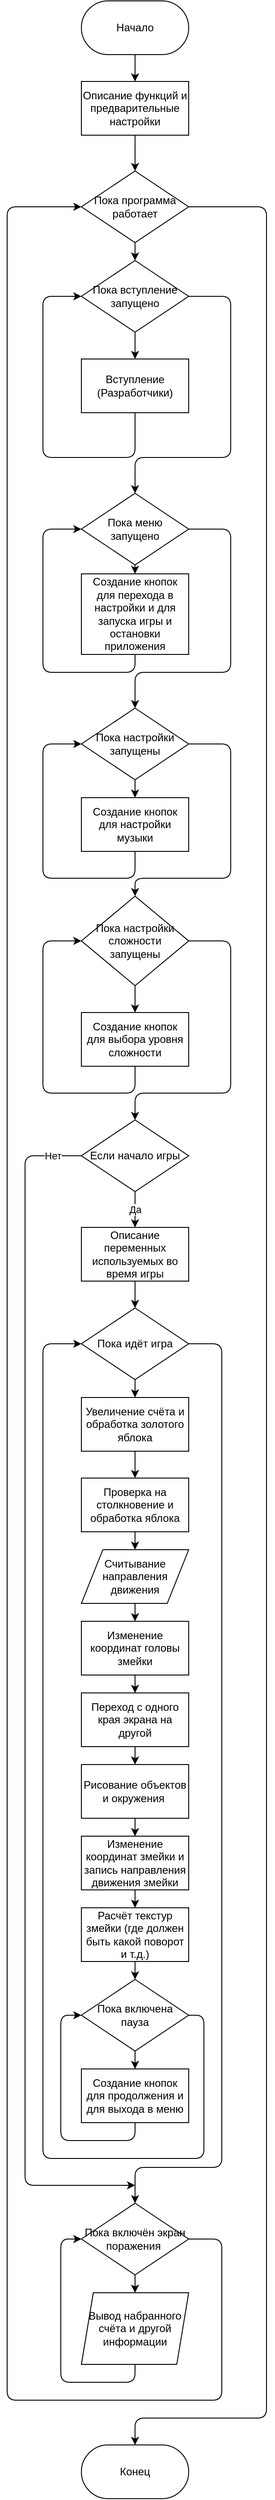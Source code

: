 <mxfile version="12.4.3" type="google" pages="1"><diagram id="optdZmY-yKb_o4cTONZB" name="Page-1"><mxGraphModel dx="1088" dy="519" grid="1" gridSize="10" guides="1" tooltips="1" connect="1" arrows="1" fold="1" page="1" pageScale="1" pageWidth="827" pageHeight="1169" math="0" shadow="0"><root><mxCell id="0"/><mxCell id="1" parent="0"/><mxCell id="2xiX6yJIwB__PZsPkLtc-1" value="Начало" style="rounded=1;whiteSpace=wrap;html=1;arcSize=50;" vertex="1" parent="1"><mxGeometry x="353" y="110" width="120" height="60" as="geometry"/></mxCell><mxCell id="2xiX6yJIwB__PZsPkLtc-2" value="Конец" style="rounded=1;whiteSpace=wrap;html=1;arcSize=50;" vertex="1" parent="1"><mxGeometry x="353" y="2840" width="120" height="60" as="geometry"/></mxCell><mxCell id="2xiX6yJIwB__PZsPkLtc-3" value="Описание функций и предварительные настройки" style="rounded=0;whiteSpace=wrap;html=1;" vertex="1" parent="1"><mxGeometry x="353" y="200" width="120" height="60" as="geometry"/></mxCell><mxCell id="2xiX6yJIwB__PZsPkLtc-4" value="" style="endArrow=classic;html=1;entryX=0.5;entryY=0;entryDx=0;entryDy=0;exitX=0.5;exitY=1;exitDx=0;exitDy=0;" edge="1" parent="1" source="2xiX6yJIwB__PZsPkLtc-1" target="2xiX6yJIwB__PZsPkLtc-3"><mxGeometry width="50" height="50" relative="1" as="geometry"><mxPoint x="190" y="260" as="sourcePoint"/><mxPoint x="240" y="210" as="targetPoint"/></mxGeometry></mxCell><mxCell id="2xiX6yJIwB__PZsPkLtc-5" value="Пока программа работает" style="rhombus;whiteSpace=wrap;html=1;" vertex="1" parent="1"><mxGeometry x="353" y="300" width="120" height="80" as="geometry"/></mxCell><mxCell id="2xiX6yJIwB__PZsPkLtc-6" value="" style="endArrow=classic;html=1;entryX=0.5;entryY=0;entryDx=0;entryDy=0;exitX=0.5;exitY=1;exitDx=0;exitDy=0;" edge="1" parent="1" source="2xiX6yJIwB__PZsPkLtc-3" target="2xiX6yJIwB__PZsPkLtc-5"><mxGeometry width="50" height="50" relative="1" as="geometry"><mxPoint x="510" y="280" as="sourcePoint"/><mxPoint x="320" y="290" as="targetPoint"/></mxGeometry></mxCell><mxCell id="2xiX6yJIwB__PZsPkLtc-7" value="" style="endArrow=classic;html=1;exitX=0.5;exitY=1;exitDx=0;exitDy=0;entryX=0.5;entryY=0;entryDx=0;entryDy=0;" edge="1" parent="1" source="2xiX6yJIwB__PZsPkLtc-10" target="2xiX6yJIwB__PZsPkLtc-9"><mxGeometry width="50" height="50" relative="1" as="geometry"><mxPoint x="423" y="270" as="sourcePoint"/><mxPoint x="413" y="410" as="targetPoint"/></mxGeometry></mxCell><mxCell id="2xiX6yJIwB__PZsPkLtc-8" value="" style="endArrow=classic;html=1;exitX=1;exitY=0.5;exitDx=0;exitDy=0;entryX=0.5;entryY=0;entryDx=0;entryDy=0;" edge="1" parent="1" source="2xiX6yJIwB__PZsPkLtc-5" target="2xiX6yJIwB__PZsPkLtc-2"><mxGeometry width="50" height="50" relative="1" as="geometry"><mxPoint x="473" y="340" as="sourcePoint"/><mxPoint x="413" y="2830" as="targetPoint"/><Array as="points"><mxPoint x="560" y="340"/><mxPoint x="560" y="2810"/><mxPoint x="413" y="2810"/></Array></mxGeometry></mxCell><mxCell id="2xiX6yJIwB__PZsPkLtc-9" value="Вступление (Разработчики)" style="rounded=0;whiteSpace=wrap;html=1;" vertex="1" parent="1"><mxGeometry x="353" y="510" width="120" height="60" as="geometry"/></mxCell><mxCell id="2xiX6yJIwB__PZsPkLtc-10" value="Пока вступление запущено" style="rhombus;whiteSpace=wrap;html=1;" vertex="1" parent="1"><mxGeometry x="353" y="400" width="120" height="80" as="geometry"/></mxCell><mxCell id="2xiX6yJIwB__PZsPkLtc-11" value="" style="endArrow=classic;html=1;exitX=0.5;exitY=1;exitDx=0;exitDy=0;entryX=0.5;entryY=0;entryDx=0;entryDy=0;" edge="1" parent="1" source="2xiX6yJIwB__PZsPkLtc-5" target="2xiX6yJIwB__PZsPkLtc-10"><mxGeometry width="50" height="50" relative="1" as="geometry"><mxPoint x="413" y="380" as="sourcePoint"/><mxPoint x="413" y="450" as="targetPoint"/></mxGeometry></mxCell><mxCell id="2xiX6yJIwB__PZsPkLtc-12" value="Пока меню запущено" style="rhombus;whiteSpace=wrap;html=1;" vertex="1" parent="1"><mxGeometry x="353" y="660" width="120" height="80" as="geometry"/></mxCell><mxCell id="2xiX6yJIwB__PZsPkLtc-13" value="" style="endArrow=classic;html=1;exitX=0.5;exitY=1;exitDx=0;exitDy=0;entryX=0;entryY=0.5;entryDx=0;entryDy=0;" edge="1" parent="1" source="2xiX6yJIwB__PZsPkLtc-9" target="2xiX6yJIwB__PZsPkLtc-10"><mxGeometry width="50" height="50" relative="1" as="geometry"><mxPoint x="250" y="600" as="sourcePoint"/><mxPoint x="350" y="440" as="targetPoint"/><Array as="points"><mxPoint x="413" y="620"/><mxPoint x="310" y="620"/><mxPoint x="310" y="440"/></Array></mxGeometry></mxCell><mxCell id="2xiX6yJIwB__PZsPkLtc-14" value="" style="endArrow=classic;html=1;exitX=1;exitY=0.5;exitDx=0;exitDy=0;entryX=0.5;entryY=0;entryDx=0;entryDy=0;" edge="1" parent="1" source="2xiX6yJIwB__PZsPkLtc-10" target="2xiX6yJIwB__PZsPkLtc-12"><mxGeometry width="50" height="50" relative="1" as="geometry"><mxPoint x="190" y="640" as="sourcePoint"/><mxPoint x="240" y="590" as="targetPoint"/><Array as="points"><mxPoint x="520" y="440"/><mxPoint x="520" y="620"/><mxPoint x="413" y="620"/></Array></mxGeometry></mxCell><mxCell id="2xiX6yJIwB__PZsPkLtc-15" value="Создание кнопок для перехода в настройки и для запуска игры и остановки приложения" style="rounded=0;whiteSpace=wrap;html=1;" vertex="1" parent="1"><mxGeometry x="353" y="750" width="120" height="90" as="geometry"/></mxCell><mxCell id="2xiX6yJIwB__PZsPkLtc-16" value="" style="endArrow=classic;html=1;entryX=0.5;entryY=0;entryDx=0;entryDy=0;exitX=0.5;exitY=1;exitDx=0;exitDy=0;" edge="1" parent="1" source="2xiX6yJIwB__PZsPkLtc-12" target="2xiX6yJIwB__PZsPkLtc-15"><mxGeometry width="50" height="50" relative="1" as="geometry"><mxPoint x="180" y="810" as="sourcePoint"/><mxPoint x="230" y="760" as="targetPoint"/></mxGeometry></mxCell><mxCell id="2xiX6yJIwB__PZsPkLtc-17" value="" style="endArrow=classic;html=1;exitX=0.5;exitY=1;exitDx=0;exitDy=0;" edge="1" parent="1" source="2xiX6yJIwB__PZsPkLtc-15"><mxGeometry width="50" height="50" relative="1" as="geometry"><mxPoint x="280" y="900" as="sourcePoint"/><mxPoint x="353" y="700" as="targetPoint"/><Array as="points"><mxPoint x="413" y="860"/><mxPoint x="310" y="860"/><mxPoint x="310" y="700"/></Array></mxGeometry></mxCell><mxCell id="2xiX6yJIwB__PZsPkLtc-18" value="Пока настройки запущены" style="rhombus;whiteSpace=wrap;html=1;" vertex="1" parent="1"><mxGeometry x="353" y="900" width="120" height="80" as="geometry"/></mxCell><mxCell id="2xiX6yJIwB__PZsPkLtc-19" value="" style="endArrow=classic;html=1;entryX=0.5;entryY=0;entryDx=0;entryDy=0;" edge="1" parent="1" target="2xiX6yJIwB__PZsPkLtc-18"><mxGeometry width="50" height="50" relative="1" as="geometry"><mxPoint x="473" y="700" as="sourcePoint"/><mxPoint x="270" y="920" as="targetPoint"/><Array as="points"><mxPoint x="520" y="700"/><mxPoint x="520" y="860"/><mxPoint x="413" y="860"/></Array></mxGeometry></mxCell><mxCell id="2xiX6yJIwB__PZsPkLtc-20" value="Создание кнопок для настройки музыки" style="rounded=0;whiteSpace=wrap;html=1;" vertex="1" parent="1"><mxGeometry x="353" y="1000" width="120" height="60" as="geometry"/></mxCell><mxCell id="2xiX6yJIwB__PZsPkLtc-21" value="" style="endArrow=classic;html=1;entryX=0.5;entryY=0;entryDx=0;entryDy=0;exitX=0.5;exitY=1;exitDx=0;exitDy=0;" edge="1" parent="1" source="2xiX6yJIwB__PZsPkLtc-18" target="2xiX6yJIwB__PZsPkLtc-20"><mxGeometry width="50" height="50" relative="1" as="geometry"><mxPoint x="230" y="1030" as="sourcePoint"/><mxPoint x="280" y="980" as="targetPoint"/></mxGeometry></mxCell><mxCell id="2xiX6yJIwB__PZsPkLtc-22" value="" style="endArrow=classic;html=1;entryX=0;entryY=0.5;entryDx=0;entryDy=0;exitX=0.5;exitY=1;exitDx=0;exitDy=0;" edge="1" parent="1" source="2xiX6yJIwB__PZsPkLtc-20" target="2xiX6yJIwB__PZsPkLtc-18"><mxGeometry width="50" height="50" relative="1" as="geometry"><mxPoint x="280" y="1180" as="sourcePoint"/><mxPoint x="330" y="1130" as="targetPoint"/><Array as="points"><mxPoint x="413" y="1090"/><mxPoint x="310" y="1090"/><mxPoint x="310" y="940"/></Array></mxGeometry></mxCell><mxCell id="2xiX6yJIwB__PZsPkLtc-23" value="" style="endArrow=classic;html=1;exitX=1;exitY=0.5;exitDx=0;exitDy=0;entryX=0.5;entryY=0;entryDx=0;entryDy=0;" edge="1" parent="1" source="2xiX6yJIwB__PZsPkLtc-18" target="2xiX6yJIwB__PZsPkLtc-24"><mxGeometry width="50" height="50" relative="1" as="geometry"><mxPoint x="510" y="1220" as="sourcePoint"/><mxPoint x="550" y="1050" as="targetPoint"/><Array as="points"><mxPoint x="520" y="940"/><mxPoint x="520" y="1090"/><mxPoint x="413" y="1090"/></Array></mxGeometry></mxCell><mxCell id="2xiX6yJIwB__PZsPkLtc-24" value="Пока настройки сложности запущены" style="rhombus;whiteSpace=wrap;html=1;" vertex="1" parent="1"><mxGeometry x="353" y="1110" width="120" height="100" as="geometry"/></mxCell><mxCell id="2xiX6yJIwB__PZsPkLtc-25" value="Создание кнопок для выбора уровня сложности" style="rounded=0;whiteSpace=wrap;html=1;" vertex="1" parent="1"><mxGeometry x="353" y="1240" width="120" height="60" as="geometry"/></mxCell><mxCell id="2xiX6yJIwB__PZsPkLtc-26" value="" style="endArrow=classic;html=1;entryX=0.5;entryY=0;entryDx=0;entryDy=0;exitX=0.5;exitY=1;exitDx=0;exitDy=0;" edge="1" parent="1" source="2xiX6yJIwB__PZsPkLtc-24" target="2xiX6yJIwB__PZsPkLtc-25"><mxGeometry width="50" height="50" relative="1" as="geometry"><mxPoint x="290" y="1230" as="sourcePoint"/><mxPoint x="340" y="1180" as="targetPoint"/></mxGeometry></mxCell><mxCell id="2xiX6yJIwB__PZsPkLtc-27" value="" style="endArrow=classic;html=1;exitX=0.5;exitY=1;exitDx=0;exitDy=0;entryX=0;entryY=0.5;entryDx=0;entryDy=0;" edge="1" parent="1" source="2xiX6yJIwB__PZsPkLtc-25" target="2xiX6yJIwB__PZsPkLtc-24"><mxGeometry width="50" height="50" relative="1" as="geometry"><mxPoint x="290" y="1410" as="sourcePoint"/><mxPoint x="340" y="1360" as="targetPoint"/><Array as="points"><mxPoint x="413" y="1330"/><mxPoint x="310" y="1330"/><mxPoint x="310" y="1160"/></Array></mxGeometry></mxCell><mxCell id="2xiX6yJIwB__PZsPkLtc-28" value="" style="endArrow=classic;html=1;exitX=1;exitY=0.5;exitDx=0;exitDy=0;entryX=0.5;entryY=0;entryDx=0;entryDy=0;" edge="1" parent="1" source="2xiX6yJIwB__PZsPkLtc-24" target="2xiX6yJIwB__PZsPkLtc-29"><mxGeometry width="50" height="50" relative="1" as="geometry"><mxPoint x="470" y="1430" as="sourcePoint"/><mxPoint x="413" y="1350" as="targetPoint"/><Array as="points"><mxPoint x="520" y="1160"/><mxPoint x="520" y="1330"/><mxPoint x="413" y="1330"/></Array></mxGeometry></mxCell><mxCell id="2xiX6yJIwB__PZsPkLtc-29" value="Если начало игры" style="rhombus;whiteSpace=wrap;html=1;" vertex="1" parent="1"><mxGeometry x="353" y="1360" width="120" height="80" as="geometry"/></mxCell><mxCell id="2xiX6yJIwB__PZsPkLtc-30" value="Да" style="endArrow=classic;html=1;exitX=0.5;exitY=1;exitDx=0;exitDy=0;entryX=0.5;entryY=0;entryDx=0;entryDy=0;" edge="1" parent="1" source="2xiX6yJIwB__PZsPkLtc-29" target="2xiX6yJIwB__PZsPkLtc-31"><mxGeometry width="50" height="50" relative="1" as="geometry"><mxPoint x="370" y="1530" as="sourcePoint"/><mxPoint x="413" y="1490" as="targetPoint"/></mxGeometry></mxCell><mxCell id="2xiX6yJIwB__PZsPkLtc-31" value="Описание переменных используемых во время игры" style="rounded=0;whiteSpace=wrap;html=1;" vertex="1" parent="1"><mxGeometry x="353" y="1480" width="120" height="60" as="geometry"/></mxCell><mxCell id="2xiX6yJIwB__PZsPkLtc-32" value="Пока идёт игра" style="rhombus;whiteSpace=wrap;html=1;" vertex="1" parent="1"><mxGeometry x="353" y="1570" width="120" height="80" as="geometry"/></mxCell><mxCell id="2xiX6yJIwB__PZsPkLtc-33" value="" style="endArrow=classic;html=1;exitX=0.5;exitY=1;exitDx=0;exitDy=0;entryX=0.5;entryY=0;entryDx=0;entryDy=0;" edge="1" parent="1" source="2xiX6yJIwB__PZsPkLtc-31" target="2xiX6yJIwB__PZsPkLtc-32"><mxGeometry width="50" height="50" relative="1" as="geometry"><mxPoint x="240" y="1540" as="sourcePoint"/><mxPoint x="290" y="1490" as="targetPoint"/></mxGeometry></mxCell><mxCell id="2xiX6yJIwB__PZsPkLtc-34" value="Нет" style="endArrow=classic;html=1;exitX=0;exitY=0.5;exitDx=0;exitDy=0;" edge="1" parent="1" source="2xiX6yJIwB__PZsPkLtc-29"><mxGeometry x="-0.951" width="50" height="50" relative="1" as="geometry"><mxPoint x="220" y="1500" as="sourcePoint"/><mxPoint x="413" y="2550" as="targetPoint"/><Array as="points"><mxPoint x="290" y="1400"/><mxPoint x="290" y="2550"/></Array><mxPoint as="offset"/></mxGeometry></mxCell><mxCell id="2xiX6yJIwB__PZsPkLtc-35" value="" style="endArrow=classic;html=1;exitX=1;exitY=0.5;exitDx=0;exitDy=0;entryX=0.5;entryY=0;entryDx=0;entryDy=0;" edge="1" parent="1" source="2xiX6yJIwB__PZsPkLtc-32" target="2xiX6yJIwB__PZsPkLtc-58"><mxGeometry width="50" height="50" relative="1" as="geometry"><mxPoint x="600" y="1670" as="sourcePoint"/><mxPoint x="650" y="1620" as="targetPoint"/><Array as="points"><mxPoint x="510" y="1610"/><mxPoint x="510" y="2530"/><mxPoint x="413" y="2530"/></Array></mxGeometry></mxCell><mxCell id="2xiX6yJIwB__PZsPkLtc-36" value="" style="endArrow=classic;html=1;exitX=0.5;exitY=1;exitDx=0;exitDy=0;entryX=0.5;entryY=0;entryDx=0;entryDy=0;" edge="1" parent="1" source="2xiX6yJIwB__PZsPkLtc-32" target="2xiX6yJIwB__PZsPkLtc-37"><mxGeometry width="50" height="50" relative="1" as="geometry"><mxPoint x="220" y="1690" as="sourcePoint"/><mxPoint x="413" y="1670" as="targetPoint"/></mxGeometry></mxCell><mxCell id="2xiX6yJIwB__PZsPkLtc-37" value="Увеличение счёта и обработка золотого яблока" style="rounded=0;whiteSpace=wrap;html=1;" vertex="1" parent="1"><mxGeometry x="353" y="1670" width="120" height="60" as="geometry"/></mxCell><mxCell id="2xiX6yJIwB__PZsPkLtc-38" value="Проверка на столкновение и обработка яблока" style="rounded=0;whiteSpace=wrap;html=1;" vertex="1" parent="1"><mxGeometry x="353" y="1760" width="120" height="60" as="geometry"/></mxCell><mxCell id="2xiX6yJIwB__PZsPkLtc-39" value="" style="endArrow=classic;html=1;exitX=0.5;exitY=1;exitDx=0;exitDy=0;entryX=0.5;entryY=0;entryDx=0;entryDy=0;" edge="1" parent="1" source="2xiX6yJIwB__PZsPkLtc-37" target="2xiX6yJIwB__PZsPkLtc-38"><mxGeometry width="50" height="50" relative="1" as="geometry"><mxPoint x="423" y="1660" as="sourcePoint"/><mxPoint x="423" y="1680" as="targetPoint"/></mxGeometry></mxCell><mxCell id="2xiX6yJIwB__PZsPkLtc-40" value="Считывание направления движения" style="shape=parallelogram;perimeter=parallelogramPerimeter;whiteSpace=wrap;html=1;" vertex="1" parent="1"><mxGeometry x="353" y="1840" width="120" height="60" as="geometry"/></mxCell><mxCell id="2xiX6yJIwB__PZsPkLtc-41" value="" style="endArrow=classic;html=1;exitX=0.5;exitY=1;exitDx=0;exitDy=0;entryX=0.5;entryY=0;entryDx=0;entryDy=0;" edge="1" parent="1" source="2xiX6yJIwB__PZsPkLtc-38" target="2xiX6yJIwB__PZsPkLtc-40"><mxGeometry width="50" height="50" relative="1" as="geometry"><mxPoint x="230" y="1900" as="sourcePoint"/><mxPoint x="280" y="1850" as="targetPoint"/></mxGeometry></mxCell><mxCell id="2xiX6yJIwB__PZsPkLtc-42" value="Изменение координат головы змейки" style="rounded=0;whiteSpace=wrap;html=1;" vertex="1" parent="1"><mxGeometry x="353" y="1920" width="120" height="60" as="geometry"/></mxCell><mxCell id="2xiX6yJIwB__PZsPkLtc-43" value="" style="endArrow=classic;html=1;exitX=0.5;exitY=1;exitDx=0;exitDy=0;entryX=0.5;entryY=0;entryDx=0;entryDy=0;" edge="1" parent="1" source="2xiX6yJIwB__PZsPkLtc-40" target="2xiX6yJIwB__PZsPkLtc-42"><mxGeometry width="50" height="50" relative="1" as="geometry"><mxPoint x="270" y="1960" as="sourcePoint"/><mxPoint x="320" y="1910" as="targetPoint"/></mxGeometry></mxCell><mxCell id="2xiX6yJIwB__PZsPkLtc-44" value="Переход с одного края экрана на другой" style="rounded=0;whiteSpace=wrap;html=1;" vertex="1" parent="1"><mxGeometry x="353" y="2000" width="120" height="60" as="geometry"/></mxCell><mxCell id="2xiX6yJIwB__PZsPkLtc-45" value="" style="endArrow=classic;html=1;exitX=0.5;exitY=1;exitDx=0;exitDy=0;entryX=0.5;entryY=0;entryDx=0;entryDy=0;" edge="1" parent="1" source="2xiX6yJIwB__PZsPkLtc-42" target="2xiX6yJIwB__PZsPkLtc-44"><mxGeometry width="50" height="50" relative="1" as="geometry"><mxPoint x="300" y="2110" as="sourcePoint"/><mxPoint x="350" y="2060" as="targetPoint"/></mxGeometry></mxCell><mxCell id="2xiX6yJIwB__PZsPkLtc-46" value="Рисование объектов и окружения&amp;nbsp;" style="rounded=0;whiteSpace=wrap;html=1;" vertex="1" parent="1"><mxGeometry x="353" y="2080" width="120" height="60" as="geometry"/></mxCell><mxCell id="2xiX6yJIwB__PZsPkLtc-47" value="" style="endArrow=classic;html=1;exitX=0.5;exitY=1;exitDx=0;exitDy=0;entryX=0.5;entryY=0;entryDx=0;entryDy=0;" edge="1" parent="1" source="2xiX6yJIwB__PZsPkLtc-44" target="2xiX6yJIwB__PZsPkLtc-46"><mxGeometry width="50" height="50" relative="1" as="geometry"><mxPoint x="230" y="2140" as="sourcePoint"/><mxPoint x="280" y="2090" as="targetPoint"/></mxGeometry></mxCell><mxCell id="2xiX6yJIwB__PZsPkLtc-48" value="Изменение координат змейки и запись направления движения змейки" style="rounded=0;whiteSpace=wrap;html=1;" vertex="1" parent="1"><mxGeometry x="353" y="2160" width="120" height="60" as="geometry"/></mxCell><mxCell id="2xiX6yJIwB__PZsPkLtc-49" value="" style="endArrow=classic;html=1;exitX=0.5;exitY=1;exitDx=0;exitDy=0;entryX=0.5;entryY=0;entryDx=0;entryDy=0;" edge="1" parent="1" source="2xiX6yJIwB__PZsPkLtc-46" target="2xiX6yJIwB__PZsPkLtc-48"><mxGeometry width="50" height="50" relative="1" as="geometry"><mxPoint x="280" y="2290" as="sourcePoint"/><mxPoint x="330" y="2240" as="targetPoint"/></mxGeometry></mxCell><mxCell id="2xiX6yJIwB__PZsPkLtc-50" value="Расчёт текстур змейки (где должен быть какой поворот и т.д.)" style="rounded=0;whiteSpace=wrap;html=1;" vertex="1" parent="1"><mxGeometry x="353" y="2240" width="120" height="60" as="geometry"/></mxCell><mxCell id="2xiX6yJIwB__PZsPkLtc-51" value="" style="endArrow=classic;html=1;exitX=0.5;exitY=1;exitDx=0;exitDy=0;entryX=0.5;entryY=0;entryDx=0;entryDy=0;" edge="1" parent="1" source="2xiX6yJIwB__PZsPkLtc-48" target="2xiX6yJIwB__PZsPkLtc-50"><mxGeometry width="50" height="50" relative="1" as="geometry"><mxPoint x="220" y="2270" as="sourcePoint"/><mxPoint x="270" y="2220" as="targetPoint"/></mxGeometry></mxCell><mxCell id="2xiX6yJIwB__PZsPkLtc-52" value="Пока включена пауза" style="rhombus;whiteSpace=wrap;html=1;" vertex="1" parent="1"><mxGeometry x="353" y="2320" width="120" height="80" as="geometry"/></mxCell><mxCell id="2xiX6yJIwB__PZsPkLtc-53" value="" style="endArrow=classic;html=1;exitX=0.5;exitY=1;exitDx=0;exitDy=0;entryX=0.5;entryY=0;entryDx=0;entryDy=0;" edge="1" parent="1" source="2xiX6yJIwB__PZsPkLtc-50" target="2xiX6yJIwB__PZsPkLtc-52"><mxGeometry width="50" height="50" relative="1" as="geometry"><mxPoint x="260" y="2370" as="sourcePoint"/><mxPoint x="310" y="2320" as="targetPoint"/></mxGeometry></mxCell><mxCell id="2xiX6yJIwB__PZsPkLtc-54" value="Создание кнопок для продолжения и для выхода в меню" style="rounded=0;whiteSpace=wrap;html=1;" vertex="1" parent="1"><mxGeometry x="353" y="2420" width="120" height="60" as="geometry"/></mxCell><mxCell id="2xiX6yJIwB__PZsPkLtc-55" value="" style="endArrow=classic;html=1;exitX=0.5;exitY=1;exitDx=0;exitDy=0;entryX=0.5;entryY=0;entryDx=0;entryDy=0;" edge="1" parent="1" source="2xiX6yJIwB__PZsPkLtc-52" target="2xiX6yJIwB__PZsPkLtc-54"><mxGeometry width="50" height="50" relative="1" as="geometry"><mxPoint x="290" y="2440" as="sourcePoint"/><mxPoint x="340" y="2390" as="targetPoint"/></mxGeometry></mxCell><mxCell id="2xiX6yJIwB__PZsPkLtc-56" value="" style="endArrow=classic;html=1;exitX=0.5;exitY=1;exitDx=0;exitDy=0;entryX=0;entryY=0.5;entryDx=0;entryDy=0;" edge="1" parent="1" source="2xiX6yJIwB__PZsPkLtc-54" target="2xiX6yJIwB__PZsPkLtc-52"><mxGeometry width="50" height="50" relative="1" as="geometry"><mxPoint x="210" y="2560" as="sourcePoint"/><mxPoint x="260" y="2510" as="targetPoint"/><Array as="points"><mxPoint x="413" y="2500"/><mxPoint x="330" y="2500"/><mxPoint x="330" y="2360"/></Array></mxGeometry></mxCell><mxCell id="2xiX6yJIwB__PZsPkLtc-57" value="" style="endArrow=classic;html=1;exitX=1;exitY=0.5;exitDx=0;exitDy=0;entryX=0;entryY=0.5;entryDx=0;entryDy=0;" edge="1" parent="1" source="2xiX6yJIwB__PZsPkLtc-52" target="2xiX6yJIwB__PZsPkLtc-32"><mxGeometry width="50" height="50" relative="1" as="geometry"><mxPoint x="550" y="2480" as="sourcePoint"/><mxPoint x="260" y="2230" as="targetPoint"/><Array as="points"><mxPoint x="490" y="2360"/><mxPoint x="490" y="2520"/><mxPoint x="310" y="2520"/><mxPoint x="310" y="1610"/></Array></mxGeometry></mxCell><mxCell id="2xiX6yJIwB__PZsPkLtc-58" value="Пока включён экран поражения&amp;nbsp;" style="rhombus;whiteSpace=wrap;html=1;" vertex="1" parent="1"><mxGeometry x="353" y="2570" width="120" height="80" as="geometry"/></mxCell><mxCell id="2xiX6yJIwB__PZsPkLtc-59" value="Вывод набранного счёта и другой информации" style="shape=parallelogram;perimeter=parallelogramPerimeter;whiteSpace=wrap;html=1;size=0.111;" vertex="1" parent="1"><mxGeometry x="353" y="2670" width="120" height="80" as="geometry"/></mxCell><mxCell id="2xiX6yJIwB__PZsPkLtc-60" value="" style="endArrow=classic;html=1;exitX=0.5;exitY=1;exitDx=0;exitDy=0;entryX=0.5;entryY=0;entryDx=0;entryDy=0;" edge="1" parent="1" source="2xiX6yJIwB__PZsPkLtc-58" target="2xiX6yJIwB__PZsPkLtc-59"><mxGeometry width="50" height="50" relative="1" as="geometry"><mxPoint x="240" y="2680" as="sourcePoint"/><mxPoint x="290" y="2630" as="targetPoint"/></mxGeometry></mxCell><mxCell id="2xiX6yJIwB__PZsPkLtc-61" value="" style="endArrow=classic;html=1;exitX=0.5;exitY=1;exitDx=0;exitDy=0;entryX=0;entryY=0.5;entryDx=0;entryDy=0;" edge="1" parent="1" source="2xiX6yJIwB__PZsPkLtc-59" target="2xiX6yJIwB__PZsPkLtc-58"><mxGeometry width="50" height="50" relative="1" as="geometry"><mxPoint x="270" y="2880" as="sourcePoint"/><mxPoint x="320" y="2830" as="targetPoint"/><Array as="points"><mxPoint x="413" y="2770"/><mxPoint x="330" y="2770"/><mxPoint x="330" y="2610"/></Array></mxGeometry></mxCell><mxCell id="2xiX6yJIwB__PZsPkLtc-62" value="" style="endArrow=classic;html=1;exitX=1;exitY=0.5;exitDx=0;exitDy=0;entryX=0;entryY=0.5;entryDx=0;entryDy=0;" edge="1" parent="1" source="2xiX6yJIwB__PZsPkLtc-58" target="2xiX6yJIwB__PZsPkLtc-5"><mxGeometry width="50" height="50" relative="1" as="geometry"><mxPoint x="580" y="2670" as="sourcePoint"/><mxPoint x="230" y="314" as="targetPoint"/><Array as="points"><mxPoint x="510" y="2610"/><mxPoint x="510" y="2790"/><mxPoint x="270" y="2790"/><mxPoint x="270" y="340"/></Array></mxGeometry></mxCell></root></mxGraphModel></diagram></mxfile>